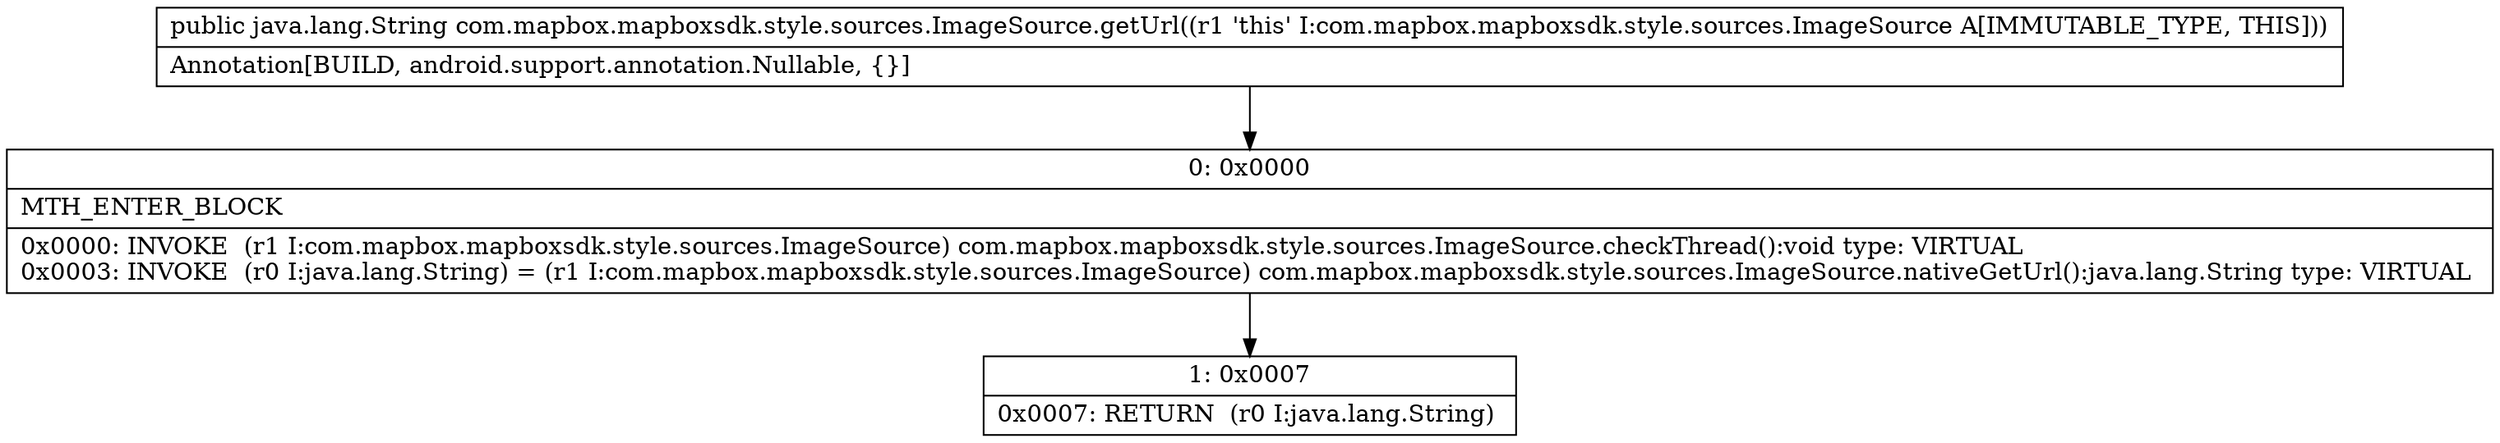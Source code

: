 digraph "CFG forcom.mapbox.mapboxsdk.style.sources.ImageSource.getUrl()Ljava\/lang\/String;" {
Node_0 [shape=record,label="{0\:\ 0x0000|MTH_ENTER_BLOCK\l|0x0000: INVOKE  (r1 I:com.mapbox.mapboxsdk.style.sources.ImageSource) com.mapbox.mapboxsdk.style.sources.ImageSource.checkThread():void type: VIRTUAL \l0x0003: INVOKE  (r0 I:java.lang.String) = (r1 I:com.mapbox.mapboxsdk.style.sources.ImageSource) com.mapbox.mapboxsdk.style.sources.ImageSource.nativeGetUrl():java.lang.String type: VIRTUAL \l}"];
Node_1 [shape=record,label="{1\:\ 0x0007|0x0007: RETURN  (r0 I:java.lang.String) \l}"];
MethodNode[shape=record,label="{public java.lang.String com.mapbox.mapboxsdk.style.sources.ImageSource.getUrl((r1 'this' I:com.mapbox.mapboxsdk.style.sources.ImageSource A[IMMUTABLE_TYPE, THIS]))  | Annotation[BUILD, android.support.annotation.Nullable, \{\}]\l}"];
MethodNode -> Node_0;
Node_0 -> Node_1;
}

